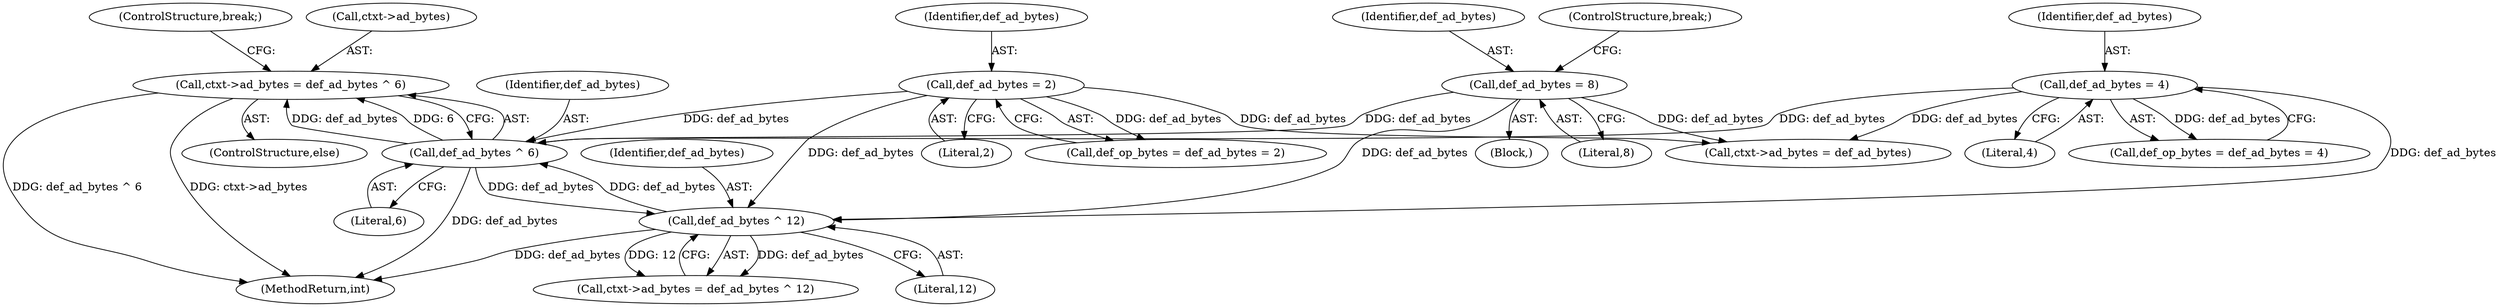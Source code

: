 digraph "0_linux_a430c9166312e1aa3d80bce32374233bdbfeba32@pointer" {
"1000306" [label="(Call,ctxt->ad_bytes = def_ad_bytes ^ 6)"];
"1000310" [label="(Call,def_ad_bytes ^ 6)"];
"1000302" [label="(Call,def_ad_bytes ^ 12)"];
"1000238" [label="(Call,def_ad_bytes = 2)"];
"1000253" [label="(Call,def_ad_bytes = 8)"];
"1000245" [label="(Call,def_ad_bytes = 4)"];
"1000246" [label="(Identifier,def_ad_bytes)"];
"1000265" [label="(Call,ctxt->ad_bytes = def_ad_bytes)"];
"1000312" [label="(Literal,6)"];
"1000253" [label="(Call,def_ad_bytes = 8)"];
"1000254" [label="(Identifier,def_ad_bytes)"];
"1000239" [label="(Identifier,def_ad_bytes)"];
"1000311" [label="(Identifier,def_ad_bytes)"];
"1000232" [label="(Block,)"];
"1000240" [label="(Literal,2)"];
"1000310" [label="(Call,def_ad_bytes ^ 6)"];
"1001017" [label="(MethodReturn,int)"];
"1000313" [label="(ControlStructure,break;)"];
"1000298" [label="(Call,ctxt->ad_bytes = def_ad_bytes ^ 12)"];
"1000305" [label="(ControlStructure,else)"];
"1000238" [label="(Call,def_ad_bytes = 2)"];
"1000303" [label="(Identifier,def_ad_bytes)"];
"1000304" [label="(Literal,12)"];
"1000306" [label="(Call,ctxt->ad_bytes = def_ad_bytes ^ 6)"];
"1000236" [label="(Call,def_op_bytes = def_ad_bytes = 2)"];
"1000307" [label="(Call,ctxt->ad_bytes)"];
"1000247" [label="(Literal,4)"];
"1000255" [label="(Literal,8)"];
"1000256" [label="(ControlStructure,break;)"];
"1000245" [label="(Call,def_ad_bytes = 4)"];
"1000243" [label="(Call,def_op_bytes = def_ad_bytes = 4)"];
"1000302" [label="(Call,def_ad_bytes ^ 12)"];
"1000306" -> "1000305"  [label="AST: "];
"1000306" -> "1000310"  [label="CFG: "];
"1000307" -> "1000306"  [label="AST: "];
"1000310" -> "1000306"  [label="AST: "];
"1000313" -> "1000306"  [label="CFG: "];
"1000306" -> "1001017"  [label="DDG: def_ad_bytes ^ 6"];
"1000306" -> "1001017"  [label="DDG: ctxt->ad_bytes"];
"1000310" -> "1000306"  [label="DDG: def_ad_bytes"];
"1000310" -> "1000306"  [label="DDG: 6"];
"1000310" -> "1000312"  [label="CFG: "];
"1000311" -> "1000310"  [label="AST: "];
"1000312" -> "1000310"  [label="AST: "];
"1000310" -> "1001017"  [label="DDG: def_ad_bytes"];
"1000310" -> "1000302"  [label="DDG: def_ad_bytes"];
"1000302" -> "1000310"  [label="DDG: def_ad_bytes"];
"1000238" -> "1000310"  [label="DDG: def_ad_bytes"];
"1000253" -> "1000310"  [label="DDG: def_ad_bytes"];
"1000245" -> "1000310"  [label="DDG: def_ad_bytes"];
"1000302" -> "1000298"  [label="AST: "];
"1000302" -> "1000304"  [label="CFG: "];
"1000303" -> "1000302"  [label="AST: "];
"1000304" -> "1000302"  [label="AST: "];
"1000298" -> "1000302"  [label="CFG: "];
"1000302" -> "1001017"  [label="DDG: def_ad_bytes"];
"1000302" -> "1000298"  [label="DDG: def_ad_bytes"];
"1000302" -> "1000298"  [label="DDG: 12"];
"1000238" -> "1000302"  [label="DDG: def_ad_bytes"];
"1000253" -> "1000302"  [label="DDG: def_ad_bytes"];
"1000245" -> "1000302"  [label="DDG: def_ad_bytes"];
"1000238" -> "1000236"  [label="AST: "];
"1000238" -> "1000240"  [label="CFG: "];
"1000239" -> "1000238"  [label="AST: "];
"1000240" -> "1000238"  [label="AST: "];
"1000236" -> "1000238"  [label="CFG: "];
"1000238" -> "1000236"  [label="DDG: def_ad_bytes"];
"1000238" -> "1000265"  [label="DDG: def_ad_bytes"];
"1000253" -> "1000232"  [label="AST: "];
"1000253" -> "1000255"  [label="CFG: "];
"1000254" -> "1000253"  [label="AST: "];
"1000255" -> "1000253"  [label="AST: "];
"1000256" -> "1000253"  [label="CFG: "];
"1000253" -> "1000265"  [label="DDG: def_ad_bytes"];
"1000245" -> "1000243"  [label="AST: "];
"1000245" -> "1000247"  [label="CFG: "];
"1000246" -> "1000245"  [label="AST: "];
"1000247" -> "1000245"  [label="AST: "];
"1000243" -> "1000245"  [label="CFG: "];
"1000245" -> "1000243"  [label="DDG: def_ad_bytes"];
"1000245" -> "1000265"  [label="DDG: def_ad_bytes"];
}
